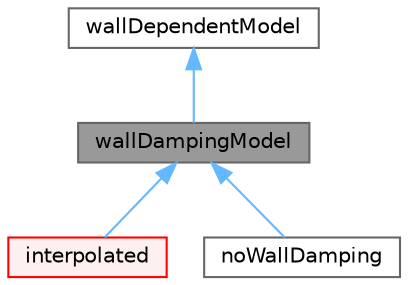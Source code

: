digraph "wallDampingModel"
{
 // LATEX_PDF_SIZE
  bgcolor="transparent";
  edge [fontname=Helvetica,fontsize=10,labelfontname=Helvetica,labelfontsize=10];
  node [fontname=Helvetica,fontsize=10,shape=box,height=0.2,width=0.4];
  Node1 [id="Node000001",label="wallDampingModel",height=0.2,width=0.4,color="gray40", fillcolor="grey60", style="filled", fontcolor="black",tooltip=" "];
  Node2 -> Node1 [id="edge1_Node000001_Node000002",dir="back",color="steelblue1",style="solid",tooltip=" "];
  Node2 [id="Node000002",label="wallDependentModel",height=0.2,width=0.4,color="gray40", fillcolor="white", style="filled",URL="$classFoam_1_1wallDependentModel.html",tooltip="A class which provides on-demand creation and caching of wall distance and wall normal fields for use..."];
  Node1 -> Node3 [id="edge2_Node000001_Node000003",dir="back",color="steelblue1",style="solid",tooltip=" "];
  Node3 [id="Node000003",label="interpolated",height=0.2,width=0.4,color="red", fillcolor="#FFF0F0", style="filled",URL="$classFoam_1_1wallDampingModels_1_1interpolated.html",tooltip=" "];
  Node1 -> Node7 [id="edge3_Node000001_Node000007",dir="back",color="steelblue1",style="solid",tooltip=" "];
  Node7 [id="Node000007",label="noWallDamping",height=0.2,width=0.4,color="gray40", fillcolor="white", style="filled",URL="$classFoam_1_1wallDampingModels_1_1noWallDamping.html",tooltip=" "];
}
